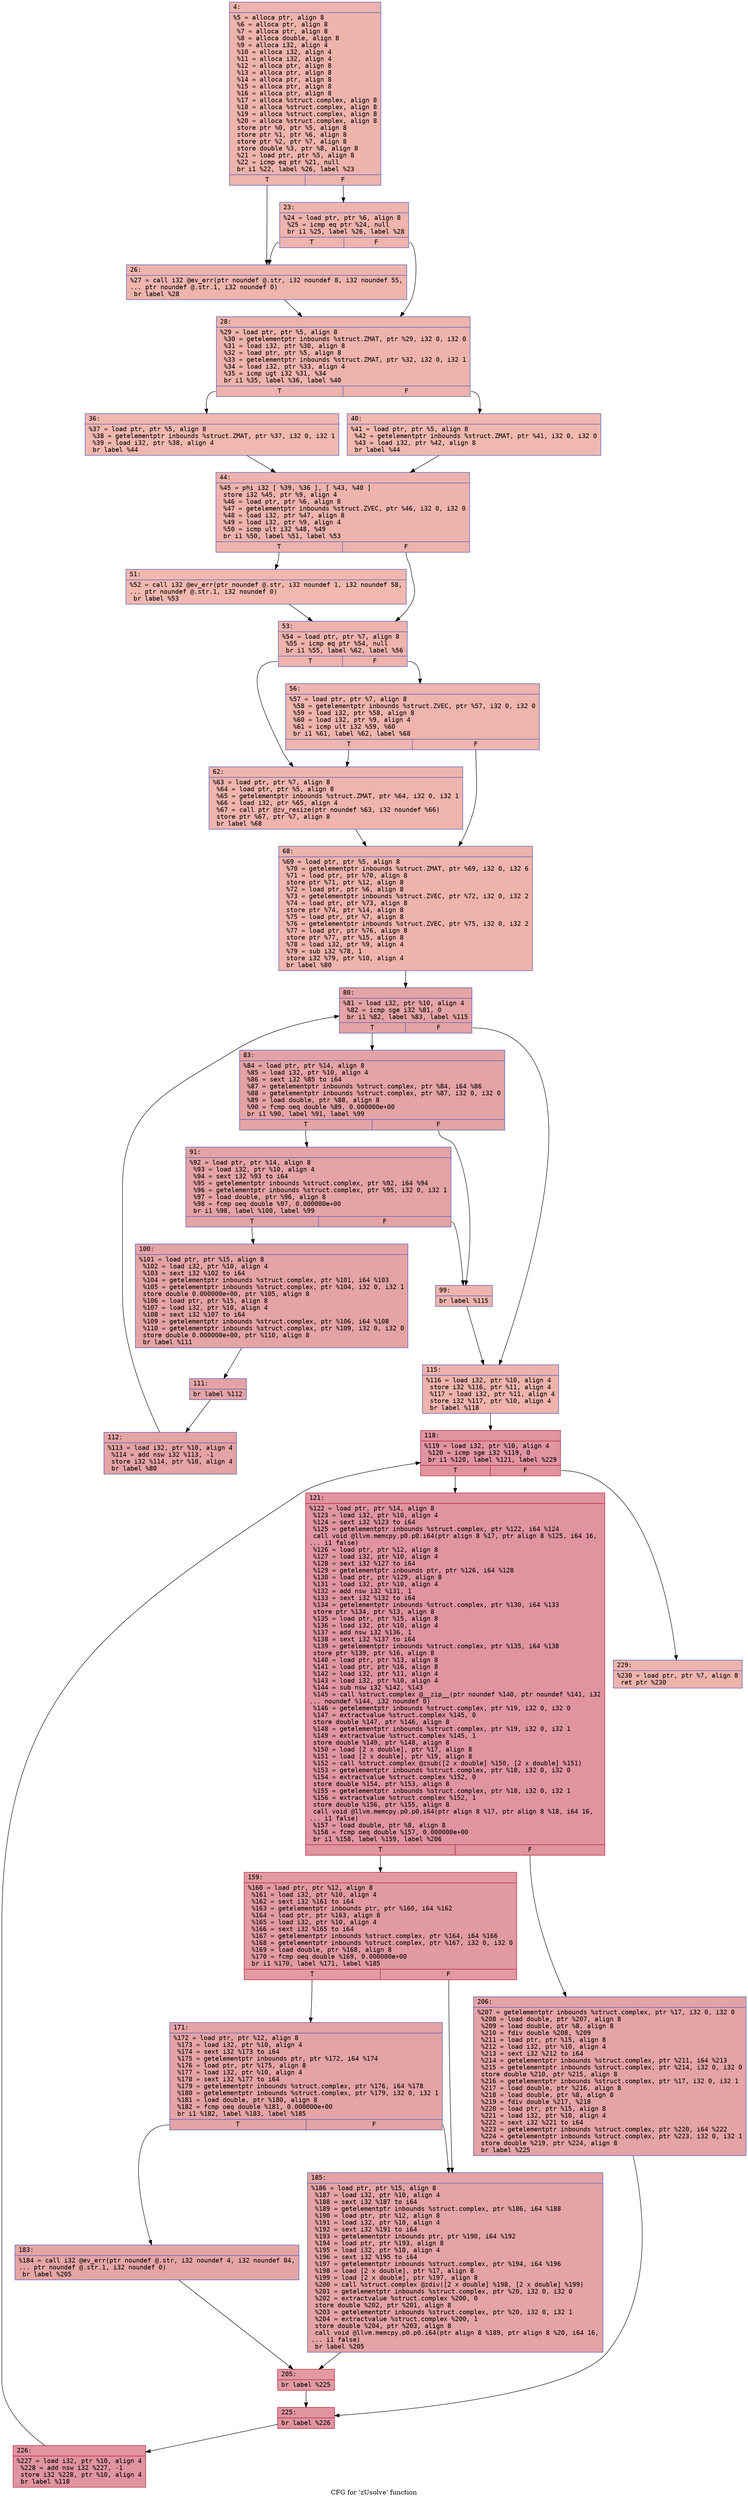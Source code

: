 digraph "CFG for 'zUsolve' function" {
	label="CFG for 'zUsolve' function";

	Node0x600001c82080 [shape=record,color="#3d50c3ff", style=filled, fillcolor="#d6524470" fontname="Courier",label="{4:\l|  %5 = alloca ptr, align 8\l  %6 = alloca ptr, align 8\l  %7 = alloca ptr, align 8\l  %8 = alloca double, align 8\l  %9 = alloca i32, align 4\l  %10 = alloca i32, align 4\l  %11 = alloca i32, align 4\l  %12 = alloca ptr, align 8\l  %13 = alloca ptr, align 8\l  %14 = alloca ptr, align 8\l  %15 = alloca ptr, align 8\l  %16 = alloca ptr, align 8\l  %17 = alloca %struct.complex, align 8\l  %18 = alloca %struct.complex, align 8\l  %19 = alloca %struct.complex, align 8\l  %20 = alloca %struct.complex, align 8\l  store ptr %0, ptr %5, align 8\l  store ptr %1, ptr %6, align 8\l  store ptr %2, ptr %7, align 8\l  store double %3, ptr %8, align 8\l  %21 = load ptr, ptr %5, align 8\l  %22 = icmp eq ptr %21, null\l  br i1 %22, label %26, label %23\l|{<s0>T|<s1>F}}"];
	Node0x600001c82080:s0 -> Node0x600001c82120[tooltip="4 -> 26\nProbability 37.50%" ];
	Node0x600001c82080:s1 -> Node0x600001c820d0[tooltip="4 -> 23\nProbability 62.50%" ];
	Node0x600001c820d0 [shape=record,color="#3d50c3ff", style=filled, fillcolor="#d8564670" fontname="Courier",label="{23:\l|  %24 = load ptr, ptr %6, align 8\l  %25 = icmp eq ptr %24, null\l  br i1 %25, label %26, label %28\l|{<s0>T|<s1>F}}"];
	Node0x600001c820d0:s0 -> Node0x600001c82120[tooltip="23 -> 26\nProbability 37.50%" ];
	Node0x600001c820d0:s1 -> Node0x600001c82170[tooltip="23 -> 28\nProbability 62.50%" ];
	Node0x600001c82120 [shape=record,color="#3d50c3ff", style=filled, fillcolor="#d8564670" fontname="Courier",label="{26:\l|  %27 = call i32 @ev_err(ptr noundef @.str, i32 noundef 8, i32 noundef 55,\l... ptr noundef @.str.1, i32 noundef 0)\l  br label %28\l}"];
	Node0x600001c82120 -> Node0x600001c82170[tooltip="26 -> 28\nProbability 100.00%" ];
	Node0x600001c82170 [shape=record,color="#3d50c3ff", style=filled, fillcolor="#d6524470" fontname="Courier",label="{28:\l|  %29 = load ptr, ptr %5, align 8\l  %30 = getelementptr inbounds %struct.ZMAT, ptr %29, i32 0, i32 0\l  %31 = load i32, ptr %30, align 8\l  %32 = load ptr, ptr %5, align 8\l  %33 = getelementptr inbounds %struct.ZMAT, ptr %32, i32 0, i32 1\l  %34 = load i32, ptr %33, align 4\l  %35 = icmp ugt i32 %31, %34\l  br i1 %35, label %36, label %40\l|{<s0>T|<s1>F}}"];
	Node0x600001c82170:s0 -> Node0x600001c821c0[tooltip="28 -> 36\nProbability 50.00%" ];
	Node0x600001c82170:s1 -> Node0x600001c82210[tooltip="28 -> 40\nProbability 50.00%" ];
	Node0x600001c821c0 [shape=record,color="#3d50c3ff", style=filled, fillcolor="#dc5d4a70" fontname="Courier",label="{36:\l|  %37 = load ptr, ptr %5, align 8\l  %38 = getelementptr inbounds %struct.ZMAT, ptr %37, i32 0, i32 1\l  %39 = load i32, ptr %38, align 4\l  br label %44\l}"];
	Node0x600001c821c0 -> Node0x600001c82260[tooltip="36 -> 44\nProbability 100.00%" ];
	Node0x600001c82210 [shape=record,color="#3d50c3ff", style=filled, fillcolor="#dc5d4a70" fontname="Courier",label="{40:\l|  %41 = load ptr, ptr %5, align 8\l  %42 = getelementptr inbounds %struct.ZMAT, ptr %41, i32 0, i32 0\l  %43 = load i32, ptr %42, align 8\l  br label %44\l}"];
	Node0x600001c82210 -> Node0x600001c82260[tooltip="40 -> 44\nProbability 100.00%" ];
	Node0x600001c82260 [shape=record,color="#3d50c3ff", style=filled, fillcolor="#d6524470" fontname="Courier",label="{44:\l|  %45 = phi i32 [ %39, %36 ], [ %43, %40 ]\l  store i32 %45, ptr %9, align 4\l  %46 = load ptr, ptr %6, align 8\l  %47 = getelementptr inbounds %struct.ZVEC, ptr %46, i32 0, i32 0\l  %48 = load i32, ptr %47, align 8\l  %49 = load i32, ptr %9, align 4\l  %50 = icmp ult i32 %48, %49\l  br i1 %50, label %51, label %53\l|{<s0>T|<s1>F}}"];
	Node0x600001c82260:s0 -> Node0x600001c822b0[tooltip="44 -> 51\nProbability 50.00%" ];
	Node0x600001c82260:s1 -> Node0x600001c82300[tooltip="44 -> 53\nProbability 50.00%" ];
	Node0x600001c822b0 [shape=record,color="#3d50c3ff", style=filled, fillcolor="#dc5d4a70" fontname="Courier",label="{51:\l|  %52 = call i32 @ev_err(ptr noundef @.str, i32 noundef 1, i32 noundef 58,\l... ptr noundef @.str.1, i32 noundef 0)\l  br label %53\l}"];
	Node0x600001c822b0 -> Node0x600001c82300[tooltip="51 -> 53\nProbability 100.00%" ];
	Node0x600001c82300 [shape=record,color="#3d50c3ff", style=filled, fillcolor="#d6524470" fontname="Courier",label="{53:\l|  %54 = load ptr, ptr %7, align 8\l  %55 = icmp eq ptr %54, null\l  br i1 %55, label %62, label %56\l|{<s0>T|<s1>F}}"];
	Node0x600001c82300:s0 -> Node0x600001c823a0[tooltip="53 -> 62\nProbability 37.50%" ];
	Node0x600001c82300:s1 -> Node0x600001c82350[tooltip="53 -> 56\nProbability 62.50%" ];
	Node0x600001c82350 [shape=record,color="#3d50c3ff", style=filled, fillcolor="#d8564670" fontname="Courier",label="{56:\l|  %57 = load ptr, ptr %7, align 8\l  %58 = getelementptr inbounds %struct.ZVEC, ptr %57, i32 0, i32 0\l  %59 = load i32, ptr %58, align 8\l  %60 = load i32, ptr %9, align 4\l  %61 = icmp ult i32 %59, %60\l  br i1 %61, label %62, label %68\l|{<s0>T|<s1>F}}"];
	Node0x600001c82350:s0 -> Node0x600001c823a0[tooltip="56 -> 62\nProbability 50.00%" ];
	Node0x600001c82350:s1 -> Node0x600001c823f0[tooltip="56 -> 68\nProbability 50.00%" ];
	Node0x600001c823a0 [shape=record,color="#3d50c3ff", style=filled, fillcolor="#d8564670" fontname="Courier",label="{62:\l|  %63 = load ptr, ptr %7, align 8\l  %64 = load ptr, ptr %5, align 8\l  %65 = getelementptr inbounds %struct.ZMAT, ptr %64, i32 0, i32 1\l  %66 = load i32, ptr %65, align 4\l  %67 = call ptr @zv_resize(ptr noundef %63, i32 noundef %66)\l  store ptr %67, ptr %7, align 8\l  br label %68\l}"];
	Node0x600001c823a0 -> Node0x600001c823f0[tooltip="62 -> 68\nProbability 100.00%" ];
	Node0x600001c823f0 [shape=record,color="#3d50c3ff", style=filled, fillcolor="#d6524470" fontname="Courier",label="{68:\l|  %69 = load ptr, ptr %5, align 8\l  %70 = getelementptr inbounds %struct.ZMAT, ptr %69, i32 0, i32 6\l  %71 = load ptr, ptr %70, align 8\l  store ptr %71, ptr %12, align 8\l  %72 = load ptr, ptr %6, align 8\l  %73 = getelementptr inbounds %struct.ZVEC, ptr %72, i32 0, i32 2\l  %74 = load ptr, ptr %73, align 8\l  store ptr %74, ptr %14, align 8\l  %75 = load ptr, ptr %7, align 8\l  %76 = getelementptr inbounds %struct.ZVEC, ptr %75, i32 0, i32 2\l  %77 = load ptr, ptr %76, align 8\l  store ptr %77, ptr %15, align 8\l  %78 = load i32, ptr %9, align 4\l  %79 = sub i32 %78, 1\l  store i32 %79, ptr %10, align 4\l  br label %80\l}"];
	Node0x600001c823f0 -> Node0x600001c82440[tooltip="68 -> 80\nProbability 100.00%" ];
	Node0x600001c82440 [shape=record,color="#3d50c3ff", style=filled, fillcolor="#c32e3170" fontname="Courier",label="{80:\l|  %81 = load i32, ptr %10, align 4\l  %82 = icmp sge i32 %81, 0\l  br i1 %82, label %83, label %115\l|{<s0>T|<s1>F}}"];
	Node0x600001c82440:s0 -> Node0x600001c82490[tooltip="80 -> 83\nProbability 96.88%" ];
	Node0x600001c82440:s1 -> Node0x600001c82670[tooltip="80 -> 115\nProbability 3.12%" ];
	Node0x600001c82490 [shape=record,color="#3d50c3ff", style=filled, fillcolor="#c32e3170" fontname="Courier",label="{83:\l|  %84 = load ptr, ptr %14, align 8\l  %85 = load i32, ptr %10, align 4\l  %86 = sext i32 %85 to i64\l  %87 = getelementptr inbounds %struct.complex, ptr %84, i64 %86\l  %88 = getelementptr inbounds %struct.complex, ptr %87, i32 0, i32 0\l  %89 = load double, ptr %88, align 8\l  %90 = fcmp oeq double %89, 0.000000e+00\l  br i1 %90, label %91, label %99\l|{<s0>T|<s1>F}}"];
	Node0x600001c82490:s0 -> Node0x600001c824e0[tooltip="83 -> 91\nProbability 96.88%" ];
	Node0x600001c82490:s1 -> Node0x600001c82530[tooltip="83 -> 99\nProbability 3.12%" ];
	Node0x600001c824e0 [shape=record,color="#3d50c3ff", style=filled, fillcolor="#c32e3170" fontname="Courier",label="{91:\l|  %92 = load ptr, ptr %14, align 8\l  %93 = load i32, ptr %10, align 4\l  %94 = sext i32 %93 to i64\l  %95 = getelementptr inbounds %struct.complex, ptr %92, i64 %94\l  %96 = getelementptr inbounds %struct.complex, ptr %95, i32 0, i32 1\l  %97 = load double, ptr %96, align 8\l  %98 = fcmp oeq double %97, 0.000000e+00\l  br i1 %98, label %100, label %99\l|{<s0>T|<s1>F}}"];
	Node0x600001c824e0:s0 -> Node0x600001c82580[tooltip="91 -> 100\nProbability 96.88%" ];
	Node0x600001c824e0:s1 -> Node0x600001c82530[tooltip="91 -> 99\nProbability 3.12%" ];
	Node0x600001c82530 [shape=record,color="#3d50c3ff", style=filled, fillcolor="#d8564670" fontname="Courier",label="{99:\l|  br label %115\l}"];
	Node0x600001c82530 -> Node0x600001c82670[tooltip="99 -> 115\nProbability 100.00%" ];
	Node0x600001c82580 [shape=record,color="#3d50c3ff", style=filled, fillcolor="#c32e3170" fontname="Courier",label="{100:\l|  %101 = load ptr, ptr %15, align 8\l  %102 = load i32, ptr %10, align 4\l  %103 = sext i32 %102 to i64\l  %104 = getelementptr inbounds %struct.complex, ptr %101, i64 %103\l  %105 = getelementptr inbounds %struct.complex, ptr %104, i32 0, i32 1\l  store double 0.000000e+00, ptr %105, align 8\l  %106 = load ptr, ptr %15, align 8\l  %107 = load i32, ptr %10, align 4\l  %108 = sext i32 %107 to i64\l  %109 = getelementptr inbounds %struct.complex, ptr %106, i64 %108\l  %110 = getelementptr inbounds %struct.complex, ptr %109, i32 0, i32 0\l  store double 0.000000e+00, ptr %110, align 8\l  br label %111\l}"];
	Node0x600001c82580 -> Node0x600001c825d0[tooltip="100 -> 111\nProbability 100.00%" ];
	Node0x600001c825d0 [shape=record,color="#3d50c3ff", style=filled, fillcolor="#c32e3170" fontname="Courier",label="{111:\l|  br label %112\l}"];
	Node0x600001c825d0 -> Node0x600001c82620[tooltip="111 -> 112\nProbability 100.00%" ];
	Node0x600001c82620 [shape=record,color="#3d50c3ff", style=filled, fillcolor="#c32e3170" fontname="Courier",label="{112:\l|  %113 = load i32, ptr %10, align 4\l  %114 = add nsw i32 %113, -1\l  store i32 %114, ptr %10, align 4\l  br label %80\l}"];
	Node0x600001c82620 -> Node0x600001c82440[tooltip="112 -> 80\nProbability 100.00%" ];
	Node0x600001c82670 [shape=record,color="#3d50c3ff", style=filled, fillcolor="#d6524470" fontname="Courier",label="{115:\l|  %116 = load i32, ptr %10, align 4\l  store i32 %116, ptr %11, align 4\l  %117 = load i32, ptr %11, align 4\l  store i32 %117, ptr %10, align 4\l  br label %118\l}"];
	Node0x600001c82670 -> Node0x600001c826c0[tooltip="115 -> 118\nProbability 100.00%" ];
	Node0x600001c826c0 [shape=record,color="#b70d28ff", style=filled, fillcolor="#b70d2870" fontname="Courier",label="{118:\l|  %119 = load i32, ptr %10, align 4\l  %120 = icmp sge i32 %119, 0\l  br i1 %120, label %121, label %229\l|{<s0>T|<s1>F}}"];
	Node0x600001c826c0:s0 -> Node0x600001c82710[tooltip="118 -> 121\nProbability 96.88%" ];
	Node0x600001c826c0:s1 -> Node0x600001c829e0[tooltip="118 -> 229\nProbability 3.12%" ];
	Node0x600001c82710 [shape=record,color="#b70d28ff", style=filled, fillcolor="#b70d2870" fontname="Courier",label="{121:\l|  %122 = load ptr, ptr %14, align 8\l  %123 = load i32, ptr %10, align 4\l  %124 = sext i32 %123 to i64\l  %125 = getelementptr inbounds %struct.complex, ptr %122, i64 %124\l  call void @llvm.memcpy.p0.p0.i64(ptr align 8 %17, ptr align 8 %125, i64 16,\l... i1 false)\l  %126 = load ptr, ptr %12, align 8\l  %127 = load i32, ptr %10, align 4\l  %128 = sext i32 %127 to i64\l  %129 = getelementptr inbounds ptr, ptr %126, i64 %128\l  %130 = load ptr, ptr %129, align 8\l  %131 = load i32, ptr %10, align 4\l  %132 = add nsw i32 %131, 1\l  %133 = sext i32 %132 to i64\l  %134 = getelementptr inbounds %struct.complex, ptr %130, i64 %133\l  store ptr %134, ptr %13, align 8\l  %135 = load ptr, ptr %15, align 8\l  %136 = load i32, ptr %10, align 4\l  %137 = add nsw i32 %136, 1\l  %138 = sext i32 %137 to i64\l  %139 = getelementptr inbounds %struct.complex, ptr %135, i64 %138\l  store ptr %139, ptr %16, align 8\l  %140 = load ptr, ptr %13, align 8\l  %141 = load ptr, ptr %16, align 8\l  %142 = load i32, ptr %11, align 4\l  %143 = load i32, ptr %10, align 4\l  %144 = sub nsw i32 %142, %143\l  %145 = call %struct.complex @__zip__(ptr noundef %140, ptr noundef %141, i32\l... noundef %144, i32 noundef 0)\l  %146 = getelementptr inbounds %struct.complex, ptr %19, i32 0, i32 0\l  %147 = extractvalue %struct.complex %145, 0\l  store double %147, ptr %146, align 8\l  %148 = getelementptr inbounds %struct.complex, ptr %19, i32 0, i32 1\l  %149 = extractvalue %struct.complex %145, 1\l  store double %149, ptr %148, align 8\l  %150 = load [2 x double], ptr %17, align 8\l  %151 = load [2 x double], ptr %19, align 8\l  %152 = call %struct.complex @zsub([2 x double] %150, [2 x double] %151)\l  %153 = getelementptr inbounds %struct.complex, ptr %18, i32 0, i32 0\l  %154 = extractvalue %struct.complex %152, 0\l  store double %154, ptr %153, align 8\l  %155 = getelementptr inbounds %struct.complex, ptr %18, i32 0, i32 1\l  %156 = extractvalue %struct.complex %152, 1\l  store double %156, ptr %155, align 8\l  call void @llvm.memcpy.p0.p0.i64(ptr align 8 %17, ptr align 8 %18, i64 16,\l... i1 false)\l  %157 = load double, ptr %8, align 8\l  %158 = fcmp oeq double %157, 0.000000e+00\l  br i1 %158, label %159, label %206\l|{<s0>T|<s1>F}}"];
	Node0x600001c82710:s0 -> Node0x600001c82760[tooltip="121 -> 159\nProbability 62.50%" ];
	Node0x600001c82710:s1 -> Node0x600001c828f0[tooltip="121 -> 206\nProbability 37.50%" ];
	Node0x600001c82760 [shape=record,color="#b70d28ff", style=filled, fillcolor="#bb1b2c70" fontname="Courier",label="{159:\l|  %160 = load ptr, ptr %12, align 8\l  %161 = load i32, ptr %10, align 4\l  %162 = sext i32 %161 to i64\l  %163 = getelementptr inbounds ptr, ptr %160, i64 %162\l  %164 = load ptr, ptr %163, align 8\l  %165 = load i32, ptr %10, align 4\l  %166 = sext i32 %165 to i64\l  %167 = getelementptr inbounds %struct.complex, ptr %164, i64 %166\l  %168 = getelementptr inbounds %struct.complex, ptr %167, i32 0, i32 0\l  %169 = load double, ptr %168, align 8\l  %170 = fcmp oeq double %169, 0.000000e+00\l  br i1 %170, label %171, label %185\l|{<s0>T|<s1>F}}"];
	Node0x600001c82760:s0 -> Node0x600001c827b0[tooltip="159 -> 171\nProbability 62.50%" ];
	Node0x600001c82760:s1 -> Node0x600001c82850[tooltip="159 -> 185\nProbability 37.50%" ];
	Node0x600001c827b0 [shape=record,color="#3d50c3ff", style=filled, fillcolor="#c32e3170" fontname="Courier",label="{171:\l|  %172 = load ptr, ptr %12, align 8\l  %173 = load i32, ptr %10, align 4\l  %174 = sext i32 %173 to i64\l  %175 = getelementptr inbounds ptr, ptr %172, i64 %174\l  %176 = load ptr, ptr %175, align 8\l  %177 = load i32, ptr %10, align 4\l  %178 = sext i32 %177 to i64\l  %179 = getelementptr inbounds %struct.complex, ptr %176, i64 %178\l  %180 = getelementptr inbounds %struct.complex, ptr %179, i32 0, i32 1\l  %181 = load double, ptr %180, align 8\l  %182 = fcmp oeq double %181, 0.000000e+00\l  br i1 %182, label %183, label %185\l|{<s0>T|<s1>F}}"];
	Node0x600001c827b0:s0 -> Node0x600001c82800[tooltip="171 -> 183\nProbability 62.50%" ];
	Node0x600001c827b0:s1 -> Node0x600001c82850[tooltip="171 -> 185\nProbability 37.50%" ];
	Node0x600001c82800 [shape=record,color="#3d50c3ff", style=filled, fillcolor="#c5333470" fontname="Courier",label="{183:\l|  %184 = call i32 @ev_err(ptr noundef @.str, i32 noundef 4, i32 noundef 84,\l... ptr noundef @.str.1, i32 noundef 0)\l  br label %205\l}"];
	Node0x600001c82800 -> Node0x600001c828a0[tooltip="183 -> 205\nProbability 100.00%" ];
	Node0x600001c82850 [shape=record,color="#3d50c3ff", style=filled, fillcolor="#c32e3170" fontname="Courier",label="{185:\l|  %186 = load ptr, ptr %15, align 8\l  %187 = load i32, ptr %10, align 4\l  %188 = sext i32 %187 to i64\l  %189 = getelementptr inbounds %struct.complex, ptr %186, i64 %188\l  %190 = load ptr, ptr %12, align 8\l  %191 = load i32, ptr %10, align 4\l  %192 = sext i32 %191 to i64\l  %193 = getelementptr inbounds ptr, ptr %190, i64 %192\l  %194 = load ptr, ptr %193, align 8\l  %195 = load i32, ptr %10, align 4\l  %196 = sext i32 %195 to i64\l  %197 = getelementptr inbounds %struct.complex, ptr %194, i64 %196\l  %198 = load [2 x double], ptr %17, align 8\l  %199 = load [2 x double], ptr %197, align 8\l  %200 = call %struct.complex @zdiv([2 x double] %198, [2 x double] %199)\l  %201 = getelementptr inbounds %struct.complex, ptr %20, i32 0, i32 0\l  %202 = extractvalue %struct.complex %200, 0\l  store double %202, ptr %201, align 8\l  %203 = getelementptr inbounds %struct.complex, ptr %20, i32 0, i32 1\l  %204 = extractvalue %struct.complex %200, 1\l  store double %204, ptr %203, align 8\l  call void @llvm.memcpy.p0.p0.i64(ptr align 8 %189, ptr align 8 %20, i64 16,\l... i1 false)\l  br label %205\l}"];
	Node0x600001c82850 -> Node0x600001c828a0[tooltip="185 -> 205\nProbability 100.00%" ];
	Node0x600001c828a0 [shape=record,color="#b70d28ff", style=filled, fillcolor="#bb1b2c70" fontname="Courier",label="{205:\l|  br label %225\l}"];
	Node0x600001c828a0 -> Node0x600001c82940[tooltip="205 -> 225\nProbability 100.00%" ];
	Node0x600001c828f0 [shape=record,color="#3d50c3ff", style=filled, fillcolor="#c32e3170" fontname="Courier",label="{206:\l|  %207 = getelementptr inbounds %struct.complex, ptr %17, i32 0, i32 0\l  %208 = load double, ptr %207, align 8\l  %209 = load double, ptr %8, align 8\l  %210 = fdiv double %208, %209\l  %211 = load ptr, ptr %15, align 8\l  %212 = load i32, ptr %10, align 4\l  %213 = sext i32 %212 to i64\l  %214 = getelementptr inbounds %struct.complex, ptr %211, i64 %213\l  %215 = getelementptr inbounds %struct.complex, ptr %214, i32 0, i32 0\l  store double %210, ptr %215, align 8\l  %216 = getelementptr inbounds %struct.complex, ptr %17, i32 0, i32 1\l  %217 = load double, ptr %216, align 8\l  %218 = load double, ptr %8, align 8\l  %219 = fdiv double %217, %218\l  %220 = load ptr, ptr %15, align 8\l  %221 = load i32, ptr %10, align 4\l  %222 = sext i32 %221 to i64\l  %223 = getelementptr inbounds %struct.complex, ptr %220, i64 %222\l  %224 = getelementptr inbounds %struct.complex, ptr %223, i32 0, i32 1\l  store double %219, ptr %224, align 8\l  br label %225\l}"];
	Node0x600001c828f0 -> Node0x600001c82940[tooltip="206 -> 225\nProbability 100.00%" ];
	Node0x600001c82940 [shape=record,color="#b70d28ff", style=filled, fillcolor="#b70d2870" fontname="Courier",label="{225:\l|  br label %226\l}"];
	Node0x600001c82940 -> Node0x600001c82990[tooltip="225 -> 226\nProbability 100.00%" ];
	Node0x600001c82990 [shape=record,color="#b70d28ff", style=filled, fillcolor="#b70d2870" fontname="Courier",label="{226:\l|  %227 = load i32, ptr %10, align 4\l  %228 = add nsw i32 %227, -1\l  store i32 %228, ptr %10, align 4\l  br label %118\l}"];
	Node0x600001c82990 -> Node0x600001c826c0[tooltip="226 -> 118\nProbability 100.00%" ];
	Node0x600001c829e0 [shape=record,color="#3d50c3ff", style=filled, fillcolor="#d6524470" fontname="Courier",label="{229:\l|  %230 = load ptr, ptr %7, align 8\l  ret ptr %230\l}"];
}
